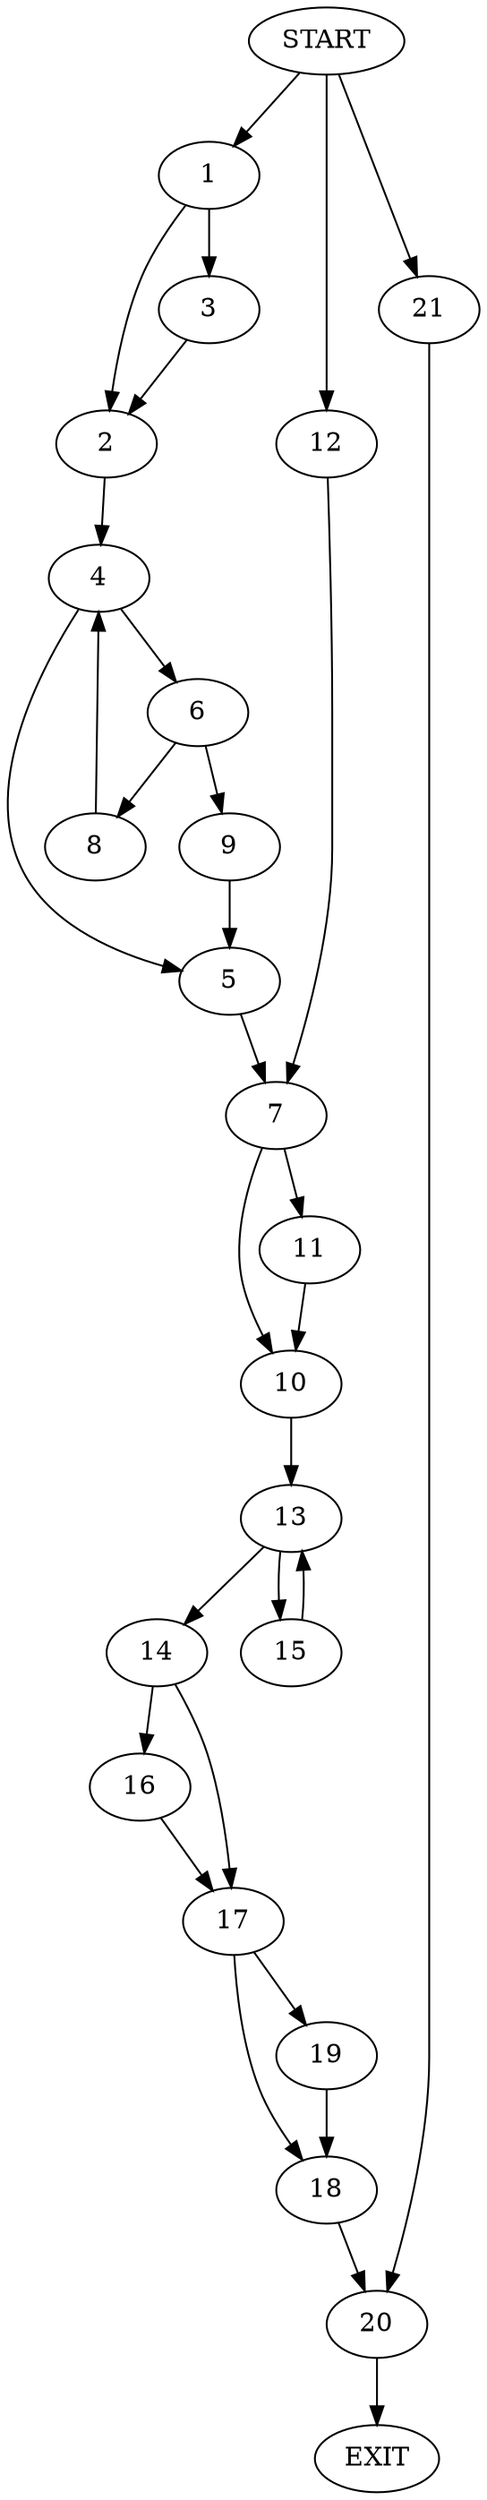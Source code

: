 digraph {
0 [label="START"]
22 [label="EXIT"]
0 -> 1
1 -> 2
1 -> 3
3 -> 2
2 -> 4
4 -> 5
4 -> 6
5 -> 7
6 -> 8
6 -> 9
9 -> 5
8 -> 4
7 -> 10
7 -> 11
0 -> 12
12 -> 7
11 -> 10
10 -> 13
13 -> 14
13 -> 15
15 -> 13
14 -> 16
14 -> 17
17 -> 18
17 -> 19
16 -> 17
19 -> 18
18 -> 20
20 -> 22
0 -> 21
21 -> 20
}
